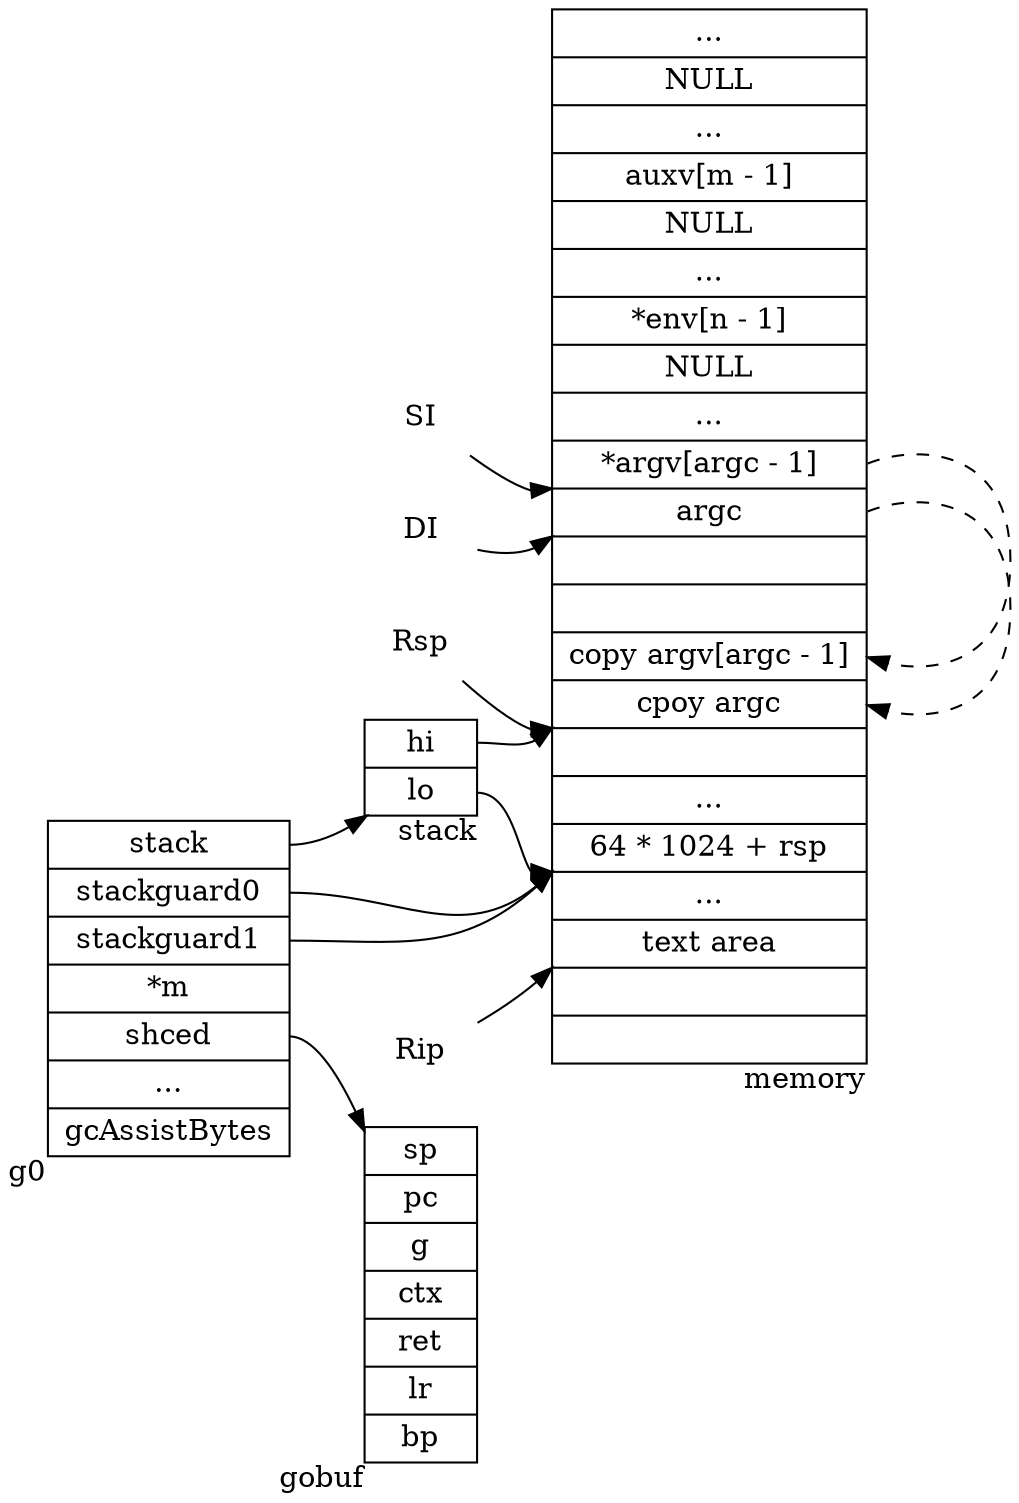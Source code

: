 digraph g {

    rankdir="LR"
    node [ shape = record ] memeory, g, stack, gobuf;
    node [shape=none] Rsp, Rip, DI, SI;

    memeory [label="...|NULL|...|auxv[m - 1]|NULL|...|*env[n - 1]|NULL|...|<argv>*argv[argc - 1]|<argc>argc|||<cpargv>copy argv[argc - 1]|<cpargc>cpoy argc||...|<lo> 64 * 1024 + rsp|...|<text>text area||", xlabel="memory"]

    memeory:argc:e -> memeory:cpargc:e [style="dashed"]
    memeory:argv:e -> memeory:cpargv:e [style="dashed"]


    g [label="<stack>stack|<guard0>stackguard0|<guard1>stackguard1|<m>*m|<f1>shced|...|gcAssistBytes", xlabel="g0"]
    stack [label="<hi>hi|<lo>lo", xlabel="stack"]
    gobuf [label="sp|pc|g|ctx|ret|lr|bp", xlabel="gobuf"]

    g:stack -> stack
    g:f1 -> gobuf
    g:guard0 -> memeory:lo:sw
    g:guard1 -> memeory:lo:sw

    stack:lo -> memeory:lo:sw
    stack:hi -> memeory:cpargc:sw


    Rsp -> memeory:cpargc:sw
    DI -> memeory:argc:sw
    SI -> memeory:argv:sw
    Rip -> memeory:text:sw



}